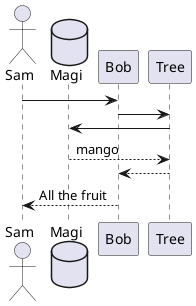 @startuml

Actor Sam
Database Magi

Sam->Bob
Bob->Tree
Tree->Magi
Magi-->Tree:mango
Tree--->Bob
Bob-->Sam:All the fruit
@enduml
